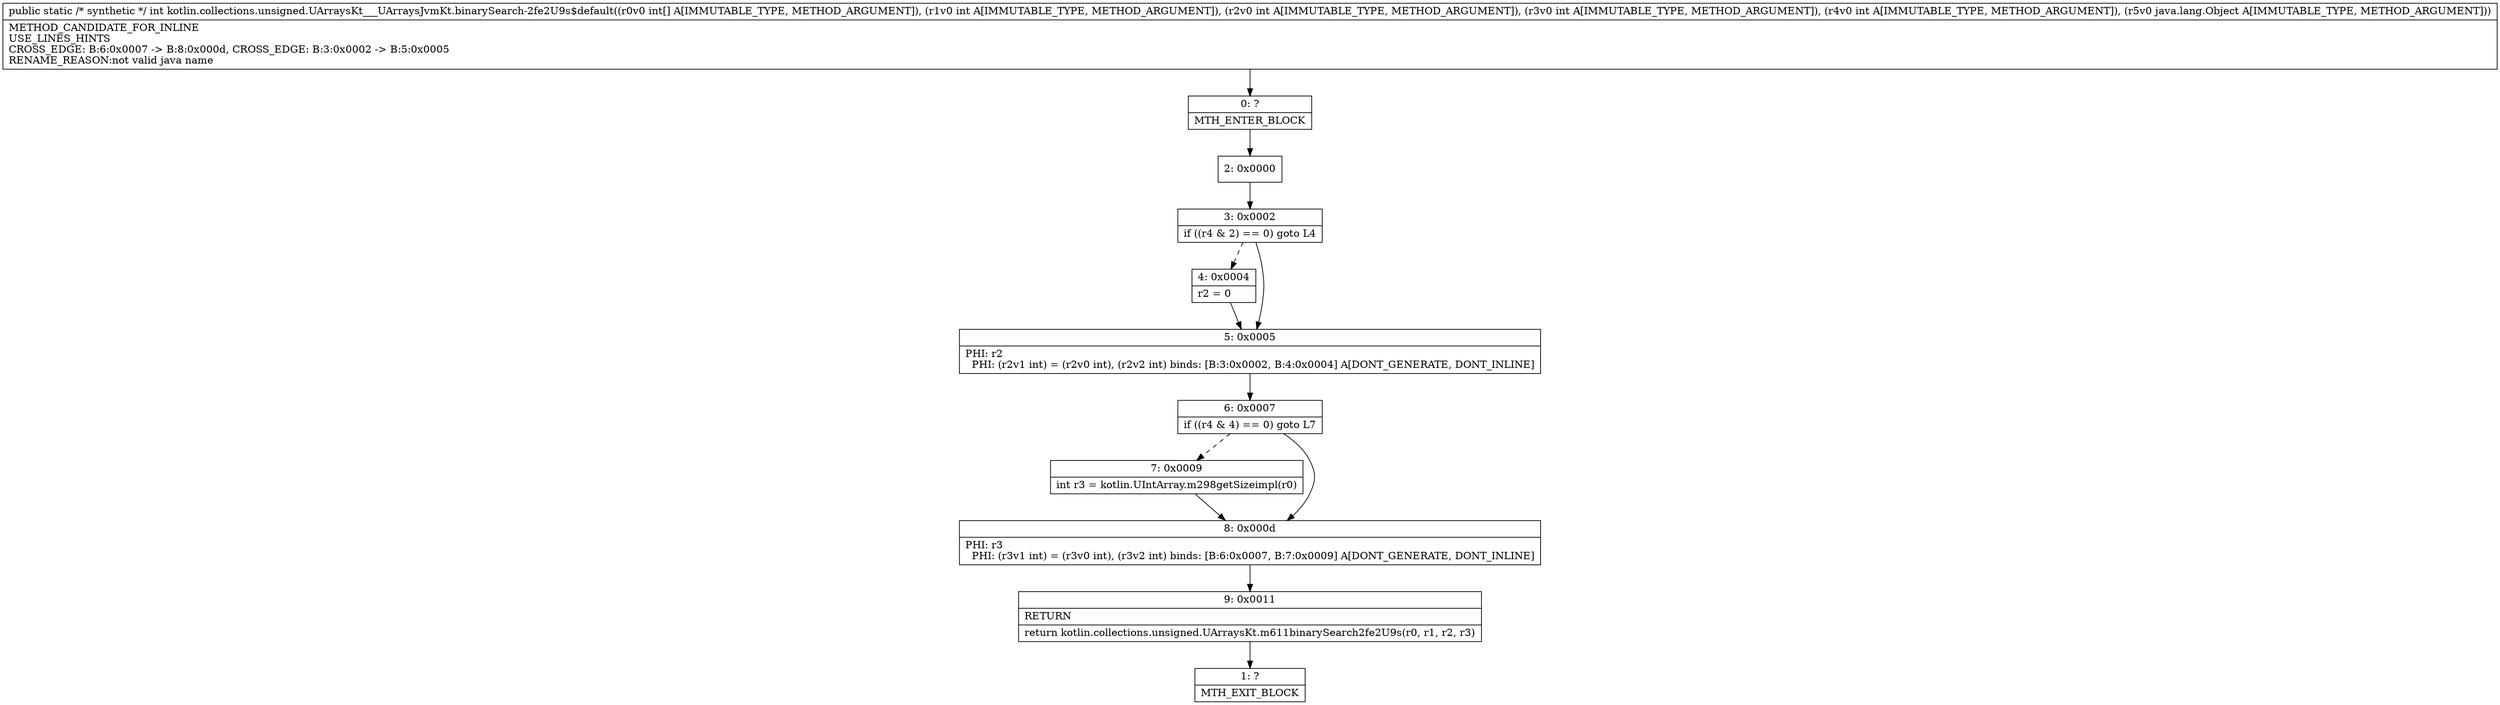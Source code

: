 digraph "CFG forkotlin.collections.unsigned.UArraysKt___UArraysJvmKt.binarySearch\-2fe2U9s$default([IIIIILjava\/lang\/Object;)I" {
Node_0 [shape=record,label="{0\:\ ?|MTH_ENTER_BLOCK\l}"];
Node_2 [shape=record,label="{2\:\ 0x0000}"];
Node_3 [shape=record,label="{3\:\ 0x0002|if ((r4 & 2) == 0) goto L4\l}"];
Node_4 [shape=record,label="{4\:\ 0x0004|r2 = 0\l}"];
Node_5 [shape=record,label="{5\:\ 0x0005|PHI: r2 \l  PHI: (r2v1 int) = (r2v0 int), (r2v2 int) binds: [B:3:0x0002, B:4:0x0004] A[DONT_GENERATE, DONT_INLINE]\l}"];
Node_6 [shape=record,label="{6\:\ 0x0007|if ((r4 & 4) == 0) goto L7\l}"];
Node_7 [shape=record,label="{7\:\ 0x0009|int r3 = kotlin.UIntArray.m298getSizeimpl(r0)\l}"];
Node_8 [shape=record,label="{8\:\ 0x000d|PHI: r3 \l  PHI: (r3v1 int) = (r3v0 int), (r3v2 int) binds: [B:6:0x0007, B:7:0x0009] A[DONT_GENERATE, DONT_INLINE]\l}"];
Node_9 [shape=record,label="{9\:\ 0x0011|RETURN\l|return kotlin.collections.unsigned.UArraysKt.m611binarySearch2fe2U9s(r0, r1, r2, r3)\l}"];
Node_1 [shape=record,label="{1\:\ ?|MTH_EXIT_BLOCK\l}"];
MethodNode[shape=record,label="{public static \/* synthetic *\/ int kotlin.collections.unsigned.UArraysKt___UArraysJvmKt.binarySearch\-2fe2U9s$default((r0v0 int[] A[IMMUTABLE_TYPE, METHOD_ARGUMENT]), (r1v0 int A[IMMUTABLE_TYPE, METHOD_ARGUMENT]), (r2v0 int A[IMMUTABLE_TYPE, METHOD_ARGUMENT]), (r3v0 int A[IMMUTABLE_TYPE, METHOD_ARGUMENT]), (r4v0 int A[IMMUTABLE_TYPE, METHOD_ARGUMENT]), (r5v0 java.lang.Object A[IMMUTABLE_TYPE, METHOD_ARGUMENT]))  | METHOD_CANDIDATE_FOR_INLINE\lUSE_LINES_HINTS\lCROSS_EDGE: B:6:0x0007 \-\> B:8:0x000d, CROSS_EDGE: B:3:0x0002 \-\> B:5:0x0005\lRENAME_REASON:not valid java name\l}"];
MethodNode -> Node_0;Node_0 -> Node_2;
Node_2 -> Node_3;
Node_3 -> Node_4[style=dashed];
Node_3 -> Node_5;
Node_4 -> Node_5;
Node_5 -> Node_6;
Node_6 -> Node_7[style=dashed];
Node_6 -> Node_8;
Node_7 -> Node_8;
Node_8 -> Node_9;
Node_9 -> Node_1;
}

